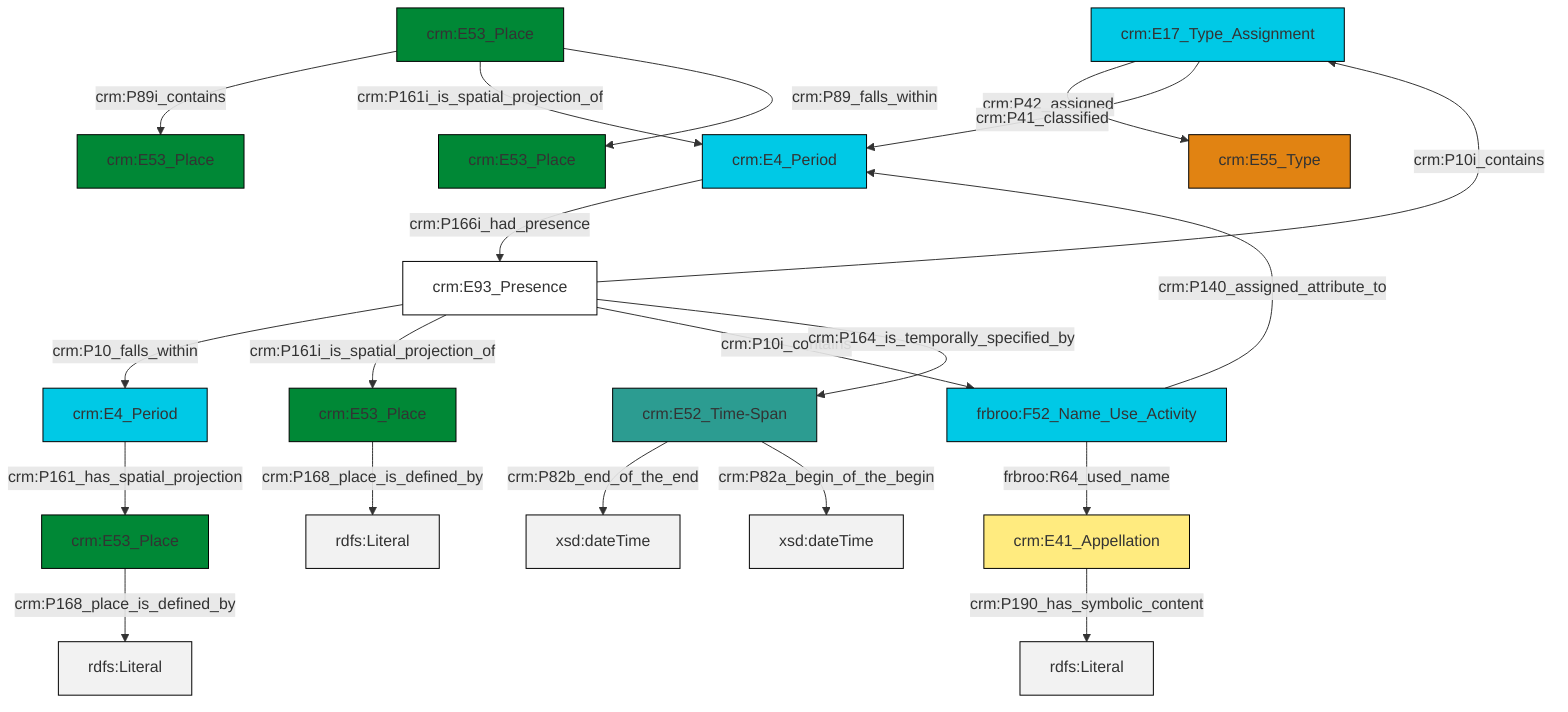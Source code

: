 graph TD
classDef Literal fill:#f2f2f2,stroke:#000000;
classDef CRM_Entity fill:#FFFFFF,stroke:#000000;
classDef Temporal_Entity fill:#00C9E6, stroke:#000000;
classDef Type fill:#E18312, stroke:#000000;
classDef Time-Span fill:#2C9C91, stroke:#000000;
classDef Appellation fill:#FFEB7F, stroke:#000000;
classDef Place fill:#008836, stroke:#000000;
classDef Persistent_Item fill:#B266B2, stroke:#000000;
classDef Conceptual_Object fill:#FFD700, stroke:#000000;
classDef Physical_Thing fill:#D2B48C, stroke:#000000;
classDef Actor fill:#f58aad, stroke:#000000;
classDef PC_Classes fill:#4ce600, stroke:#000000;
classDef Multi fill:#cccccc,stroke:#000000;

2["crm:E4_Period"]:::Temporal_Entity -->|crm:P166i_had_presence| 3["crm:E93_Presence"]:::CRM_Entity
6["crm:E52_Time-Span"]:::Time-Span -->|crm:P82b_end_of_the_end| 7[xsd:dateTime]:::Literal
3["crm:E93_Presence"]:::CRM_Entity -->|crm:P10_falls_within| 10["crm:E4_Period"]:::Temporal_Entity
11["frbroo:F52_Name_Use_Activity"]:::Temporal_Entity -->|frbroo:R64_used_name| 12["crm:E41_Appellation"]:::Appellation
15["crm:E53_Place"]:::Place -->|crm:P168_place_is_defined_by| 16[rdfs:Literal]:::Literal
3["crm:E93_Presence"]:::CRM_Entity -->|crm:P10i_contains| 0["crm:E17_Type_Assignment"]:::Temporal_Entity
19["crm:E53_Place"]:::Place -->|crm:P168_place_is_defined_by| 20[rdfs:Literal]:::Literal
3["crm:E93_Presence"]:::CRM_Entity -->|crm:P161i_is_spatial_projection_of| 15["crm:E53_Place"]:::Place
11["frbroo:F52_Name_Use_Activity"]:::Temporal_Entity -->|crm:P140_assigned_attribute_to| 2["crm:E4_Period"]:::Temporal_Entity
0["crm:E17_Type_Assignment"]:::Temporal_Entity -->|crm:P42_assigned| 13["crm:E55_Type"]:::Type
4["crm:E53_Place"]:::Place -->|crm:P89i_contains| 21["crm:E53_Place"]:::Place
3["crm:E93_Presence"]:::CRM_Entity -->|crm:P10i_contains| 11["frbroo:F52_Name_Use_Activity"]:::Temporal_Entity
12["crm:E41_Appellation"]:::Appellation -->|crm:P190_has_symbolic_content| 23[rdfs:Literal]:::Literal
10["crm:E4_Period"]:::Temporal_Entity -->|crm:P161_has_spatial_projection| 19["crm:E53_Place"]:::Place
3["crm:E93_Presence"]:::CRM_Entity -->|crm:P164_is_temporally_specified_by| 6["crm:E52_Time-Span"]:::Time-Span
4["crm:E53_Place"]:::Place -->|crm:P161i_is_spatial_projection_of| 2["crm:E4_Period"]:::Temporal_Entity
6["crm:E52_Time-Span"]:::Time-Span -->|crm:P82a_begin_of_the_begin| 27[xsd:dateTime]:::Literal
0["crm:E17_Type_Assignment"]:::Temporal_Entity -->|crm:P41_classified| 2["crm:E4_Period"]:::Temporal_Entity
4["crm:E53_Place"]:::Place -->|crm:P89_falls_within| 8["crm:E53_Place"]:::Place